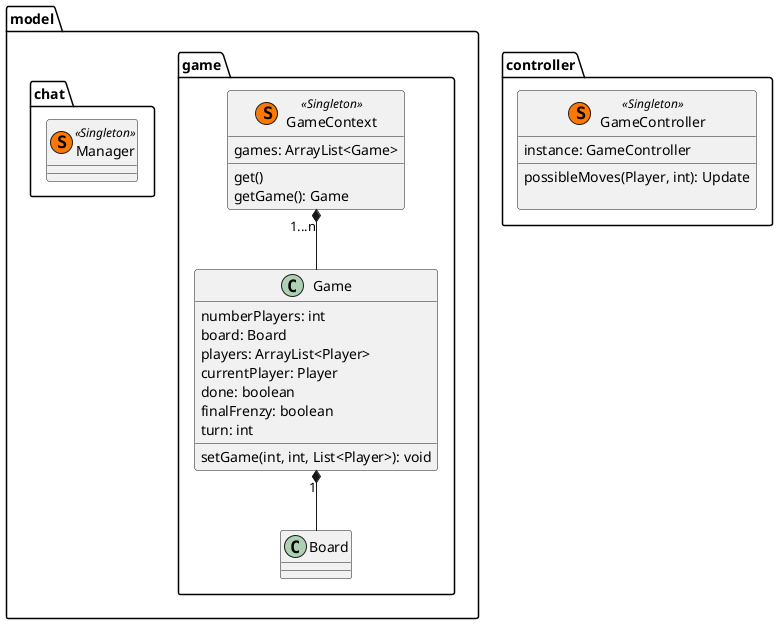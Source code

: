 @startuml
package model{
    package game{
        class GameContext  << (S,#FF7700) Singleton >> {
            games: ArrayList<Game>
            __
            get()
            getGame(): Game
        }

        GameContext "1...n" *-- Game

        class Game{
            numberPlayers: int
            board: Board
            players: ArrayList<Player>
            currentPlayer: Player
            done: boolean
            finalFrenzy: boolean
            turn: int
            __
            setGame(int, int, List<Player>): void
        }

        Game "1" *-- Board

        class Board{

        }
    }
    package chat{
            class Manager  << (S,#FF7700) Singleton >> {
        }
    }
}

package controller{
    class GameController  << (S,#FF7700) Singleton >> {
        instance: GameController
        __
        possibleMoves(Player, int): Update
        
    }
}
@enduml